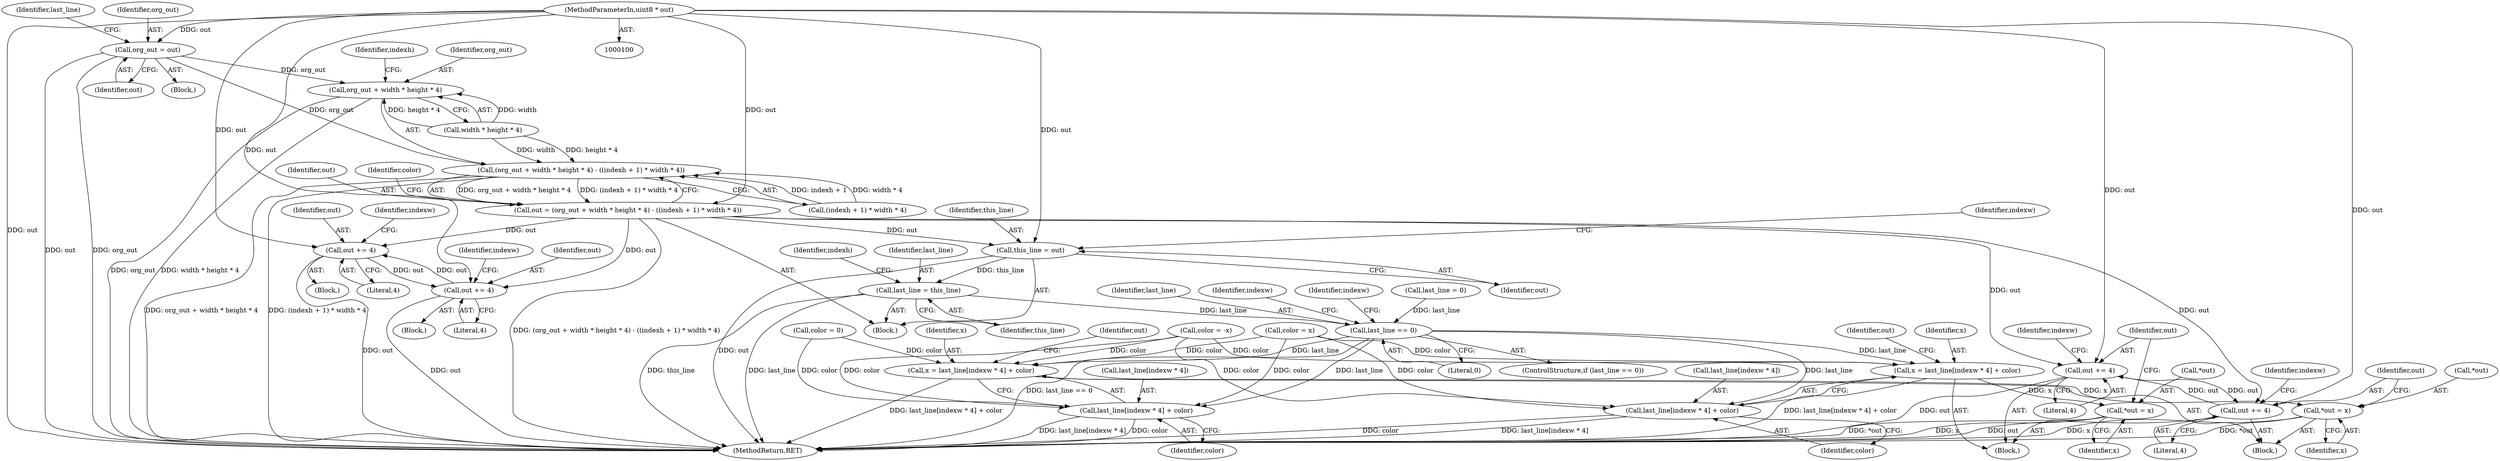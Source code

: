 digraph "0_rdesktop_4dca546d04321a610c1835010b5dad85163b65e1_0@pointer" {
"1000124" [label="(Call,org_out = out)"];
"1000104" [label="(MethodParameterIn,uint8 * out)"];
"1000140" [label="(Call,(org_out + width * height * 4) - ((indexh + 1) * width * 4))"];
"1000138" [label="(Call,out = (org_out + width * height * 4) - ((indexh + 1) * width * 4))"];
"1000158" [label="(Call,this_line = out)"];
"1000394" [label="(Call,last_line = this_line)"];
"1000165" [label="(Call,last_line == 0)"];
"1000343" [label="(Call,x = last_line[indexw * 4] + color)"];
"1000352" [label="(Call,*out = x)"];
"1000345" [label="(Call,last_line[indexw * 4] + color)"];
"1000372" [label="(Call,x = last_line[indexw * 4] + color)"];
"1000381" [label="(Call,*out = x)"];
"1000374" [label="(Call,last_line[indexw * 4] + color)"];
"1000229" [label="(Call,out += 4)"];
"1000249" [label="(Call,out += 4)"];
"1000356" [label="(Call,out += 4)"];
"1000385" [label="(Call,out += 4)"];
"1000141" [label="(Call,org_out + width * height * 4)"];
"1000386" [label="(Identifier,out)"];
"1000389" [label="(Identifier,indexw)"];
"1000150" [label="(Identifier,indexh)"];
"1000155" [label="(Call,color = 0)"];
"1000143" [label="(Call,width * height * 4)"];
"1000249" [label="(Call,out += 4)"];
"1000141" [label="(Call,org_out + width * height * 4)"];
"1000162" [label="(Identifier,indexw)"];
"1000230" [label="(Identifier,out)"];
"1000142" [label="(Identifier,org_out)"];
"1000384" [label="(Identifier,x)"];
"1000371" [label="(Block,)"];
"1000128" [label="(Identifier,last_line)"];
"1000353" [label="(Call,*out)"];
"1000160" [label="(Identifier,out)"];
"1000309" [label="(Block,)"];
"1000375" [label="(Call,last_line[indexw * 4])"];
"1000159" [label="(Identifier,this_line)"];
"1000345" [label="(Call,last_line[indexw * 4] + color)"];
"1000231" [label="(Literal,4)"];
"1000166" [label="(Identifier,last_line)"];
"1000251" [label="(Literal,4)"];
"1000139" [label="(Identifier,out)"];
"1000233" [label="(Identifier,indexw)"];
"1000140" [label="(Call,(org_out + width * height * 4) - ((indexh + 1) * width * 4))"];
"1000244" [label="(Block,)"];
"1000380" [label="(Identifier,color)"];
"1000253" [label="(Identifier,indexw)"];
"1000260" [label="(Identifier,indexw)"];
"1000358" [label="(Literal,4)"];
"1000346" [label="(Call,last_line[indexw * 4])"];
"1000374" [label="(Call,last_line[indexw * 4] + color)"];
"1000352" [label="(Call,*out = x)"];
"1000135" [label="(Identifier,indexh)"];
"1000340" [label="(Call,color = x)"];
"1000355" [label="(Identifier,x)"];
"1000385" [label="(Call,out += 4)"];
"1000165" [label="(Call,last_line == 0)"];
"1000137" [label="(Block,)"];
"1000171" [label="(Identifier,indexw)"];
"1000382" [label="(Call,*out)"];
"1000372" [label="(Call,x = last_line[indexw * 4] + color)"];
"1000125" [label="(Identifier,org_out)"];
"1000156" [label="(Identifier,color)"];
"1000373" [label="(Identifier,x)"];
"1000229" [label="(Call,out += 4)"];
"1000344" [label="(Identifier,x)"];
"1000220" [label="(Block,)"];
"1000167" [label="(Literal,0)"];
"1000104" [label="(MethodParameterIn,uint8 * out)"];
"1000138" [label="(Call,out = (org_out + width * height * 4) - ((indexh + 1) * width * 4))"];
"1000250" [label="(Identifier,out)"];
"1000126" [label="(Identifier,out)"];
"1000396" [label="(Identifier,this_line)"];
"1000357" [label="(Identifier,out)"];
"1000403" [label="(MethodReturn,RET)"];
"1000106" [label="(Block,)"];
"1000124" [label="(Call,org_out = out)"];
"1000158" [label="(Call,this_line = out)"];
"1000394" [label="(Call,last_line = this_line)"];
"1000127" [label="(Call,last_line = 0)"];
"1000387" [label="(Literal,4)"];
"1000395" [label="(Identifier,last_line)"];
"1000343" [label="(Call,x = last_line[indexw * 4] + color)"];
"1000329" [label="(Call,color = -x)"];
"1000148" [label="(Call,(indexh + 1) * width * 4)"];
"1000354" [label="(Identifier,out)"];
"1000351" [label="(Identifier,color)"];
"1000381" [label="(Call,*out = x)"];
"1000383" [label="(Identifier,out)"];
"1000356" [label="(Call,out += 4)"];
"1000360" [label="(Identifier,indexw)"];
"1000164" [label="(ControlStructure,if (last_line == 0))"];
"1000124" -> "1000106"  [label="AST: "];
"1000124" -> "1000126"  [label="CFG: "];
"1000125" -> "1000124"  [label="AST: "];
"1000126" -> "1000124"  [label="AST: "];
"1000128" -> "1000124"  [label="CFG: "];
"1000124" -> "1000403"  [label="DDG: out"];
"1000124" -> "1000403"  [label="DDG: org_out"];
"1000104" -> "1000124"  [label="DDG: out"];
"1000124" -> "1000140"  [label="DDG: org_out"];
"1000124" -> "1000141"  [label="DDG: org_out"];
"1000104" -> "1000100"  [label="AST: "];
"1000104" -> "1000403"  [label="DDG: out"];
"1000104" -> "1000138"  [label="DDG: out"];
"1000104" -> "1000158"  [label="DDG: out"];
"1000104" -> "1000229"  [label="DDG: out"];
"1000104" -> "1000249"  [label="DDG: out"];
"1000104" -> "1000356"  [label="DDG: out"];
"1000104" -> "1000385"  [label="DDG: out"];
"1000140" -> "1000138"  [label="AST: "];
"1000140" -> "1000148"  [label="CFG: "];
"1000141" -> "1000140"  [label="AST: "];
"1000148" -> "1000140"  [label="AST: "];
"1000138" -> "1000140"  [label="CFG: "];
"1000140" -> "1000403"  [label="DDG: org_out + width * height * 4"];
"1000140" -> "1000403"  [label="DDG: (indexh + 1) * width * 4"];
"1000140" -> "1000138"  [label="DDG: org_out + width * height * 4"];
"1000140" -> "1000138"  [label="DDG: (indexh + 1) * width * 4"];
"1000143" -> "1000140"  [label="DDG: width"];
"1000143" -> "1000140"  [label="DDG: height * 4"];
"1000148" -> "1000140"  [label="DDG: indexh + 1"];
"1000148" -> "1000140"  [label="DDG: width * 4"];
"1000138" -> "1000137"  [label="AST: "];
"1000139" -> "1000138"  [label="AST: "];
"1000156" -> "1000138"  [label="CFG: "];
"1000138" -> "1000403"  [label="DDG: (org_out + width * height * 4) - ((indexh + 1) * width * 4)"];
"1000138" -> "1000158"  [label="DDG: out"];
"1000138" -> "1000229"  [label="DDG: out"];
"1000138" -> "1000249"  [label="DDG: out"];
"1000138" -> "1000356"  [label="DDG: out"];
"1000138" -> "1000385"  [label="DDG: out"];
"1000158" -> "1000137"  [label="AST: "];
"1000158" -> "1000160"  [label="CFG: "];
"1000159" -> "1000158"  [label="AST: "];
"1000160" -> "1000158"  [label="AST: "];
"1000162" -> "1000158"  [label="CFG: "];
"1000158" -> "1000403"  [label="DDG: out"];
"1000158" -> "1000394"  [label="DDG: this_line"];
"1000394" -> "1000137"  [label="AST: "];
"1000394" -> "1000396"  [label="CFG: "];
"1000395" -> "1000394"  [label="AST: "];
"1000396" -> "1000394"  [label="AST: "];
"1000135" -> "1000394"  [label="CFG: "];
"1000394" -> "1000403"  [label="DDG: this_line"];
"1000394" -> "1000403"  [label="DDG: last_line"];
"1000394" -> "1000165"  [label="DDG: last_line"];
"1000165" -> "1000164"  [label="AST: "];
"1000165" -> "1000167"  [label="CFG: "];
"1000166" -> "1000165"  [label="AST: "];
"1000167" -> "1000165"  [label="AST: "];
"1000171" -> "1000165"  [label="CFG: "];
"1000260" -> "1000165"  [label="CFG: "];
"1000165" -> "1000403"  [label="DDG: last_line == 0"];
"1000127" -> "1000165"  [label="DDG: last_line"];
"1000165" -> "1000343"  [label="DDG: last_line"];
"1000165" -> "1000345"  [label="DDG: last_line"];
"1000165" -> "1000372"  [label="DDG: last_line"];
"1000165" -> "1000374"  [label="DDG: last_line"];
"1000343" -> "1000309"  [label="AST: "];
"1000343" -> "1000345"  [label="CFG: "];
"1000344" -> "1000343"  [label="AST: "];
"1000345" -> "1000343"  [label="AST: "];
"1000354" -> "1000343"  [label="CFG: "];
"1000343" -> "1000403"  [label="DDG: last_line[indexw * 4] + color"];
"1000329" -> "1000343"  [label="DDG: color"];
"1000340" -> "1000343"  [label="DDG: color"];
"1000343" -> "1000352"  [label="DDG: x"];
"1000352" -> "1000309"  [label="AST: "];
"1000352" -> "1000355"  [label="CFG: "];
"1000353" -> "1000352"  [label="AST: "];
"1000355" -> "1000352"  [label="AST: "];
"1000357" -> "1000352"  [label="CFG: "];
"1000352" -> "1000403"  [label="DDG: *out"];
"1000352" -> "1000403"  [label="DDG: x"];
"1000345" -> "1000351"  [label="CFG: "];
"1000346" -> "1000345"  [label="AST: "];
"1000351" -> "1000345"  [label="AST: "];
"1000345" -> "1000403"  [label="DDG: color"];
"1000345" -> "1000403"  [label="DDG: last_line[indexw * 4]"];
"1000329" -> "1000345"  [label="DDG: color"];
"1000340" -> "1000345"  [label="DDG: color"];
"1000372" -> "1000371"  [label="AST: "];
"1000372" -> "1000374"  [label="CFG: "];
"1000373" -> "1000372"  [label="AST: "];
"1000374" -> "1000372"  [label="AST: "];
"1000383" -> "1000372"  [label="CFG: "];
"1000372" -> "1000403"  [label="DDG: last_line[indexw * 4] + color"];
"1000155" -> "1000372"  [label="DDG: color"];
"1000329" -> "1000372"  [label="DDG: color"];
"1000340" -> "1000372"  [label="DDG: color"];
"1000372" -> "1000381"  [label="DDG: x"];
"1000381" -> "1000371"  [label="AST: "];
"1000381" -> "1000384"  [label="CFG: "];
"1000382" -> "1000381"  [label="AST: "];
"1000384" -> "1000381"  [label="AST: "];
"1000386" -> "1000381"  [label="CFG: "];
"1000381" -> "1000403"  [label="DDG: x"];
"1000381" -> "1000403"  [label="DDG: *out"];
"1000374" -> "1000380"  [label="CFG: "];
"1000375" -> "1000374"  [label="AST: "];
"1000380" -> "1000374"  [label="AST: "];
"1000374" -> "1000403"  [label="DDG: last_line[indexw * 4]"];
"1000374" -> "1000403"  [label="DDG: color"];
"1000155" -> "1000374"  [label="DDG: color"];
"1000329" -> "1000374"  [label="DDG: color"];
"1000340" -> "1000374"  [label="DDG: color"];
"1000229" -> "1000220"  [label="AST: "];
"1000229" -> "1000231"  [label="CFG: "];
"1000230" -> "1000229"  [label="AST: "];
"1000231" -> "1000229"  [label="AST: "];
"1000233" -> "1000229"  [label="CFG: "];
"1000229" -> "1000403"  [label="DDG: out"];
"1000249" -> "1000229"  [label="DDG: out"];
"1000229" -> "1000249"  [label="DDG: out"];
"1000249" -> "1000244"  [label="AST: "];
"1000249" -> "1000251"  [label="CFG: "];
"1000250" -> "1000249"  [label="AST: "];
"1000251" -> "1000249"  [label="AST: "];
"1000253" -> "1000249"  [label="CFG: "];
"1000249" -> "1000403"  [label="DDG: out"];
"1000356" -> "1000309"  [label="AST: "];
"1000356" -> "1000358"  [label="CFG: "];
"1000357" -> "1000356"  [label="AST: "];
"1000358" -> "1000356"  [label="AST: "];
"1000360" -> "1000356"  [label="CFG: "];
"1000356" -> "1000403"  [label="DDG: out"];
"1000385" -> "1000356"  [label="DDG: out"];
"1000356" -> "1000385"  [label="DDG: out"];
"1000385" -> "1000371"  [label="AST: "];
"1000385" -> "1000387"  [label="CFG: "];
"1000386" -> "1000385"  [label="AST: "];
"1000387" -> "1000385"  [label="AST: "];
"1000389" -> "1000385"  [label="CFG: "];
"1000385" -> "1000403"  [label="DDG: out"];
"1000141" -> "1000143"  [label="CFG: "];
"1000142" -> "1000141"  [label="AST: "];
"1000143" -> "1000141"  [label="AST: "];
"1000150" -> "1000141"  [label="CFG: "];
"1000141" -> "1000403"  [label="DDG: org_out"];
"1000141" -> "1000403"  [label="DDG: width * height * 4"];
"1000143" -> "1000141"  [label="DDG: width"];
"1000143" -> "1000141"  [label="DDG: height * 4"];
}
